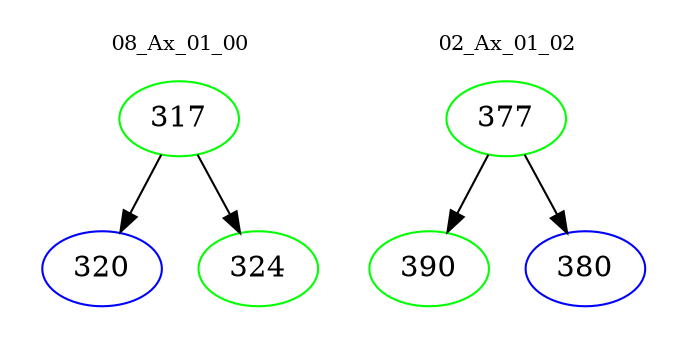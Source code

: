 digraph{
subgraph cluster_0 {
color = white
label = "08_Ax_01_00";
fontsize=10;
T0_317 [label="317", color="green"]
T0_317 -> T0_320 [color="black"]
T0_320 [label="320", color="blue"]
T0_317 -> T0_324 [color="black"]
T0_324 [label="324", color="green"]
}
subgraph cluster_1 {
color = white
label = "02_Ax_01_02";
fontsize=10;
T1_377 [label="377", color="green"]
T1_377 -> T1_390 [color="black"]
T1_390 [label="390", color="green"]
T1_377 -> T1_380 [color="black"]
T1_380 [label="380", color="blue"]
}
}
